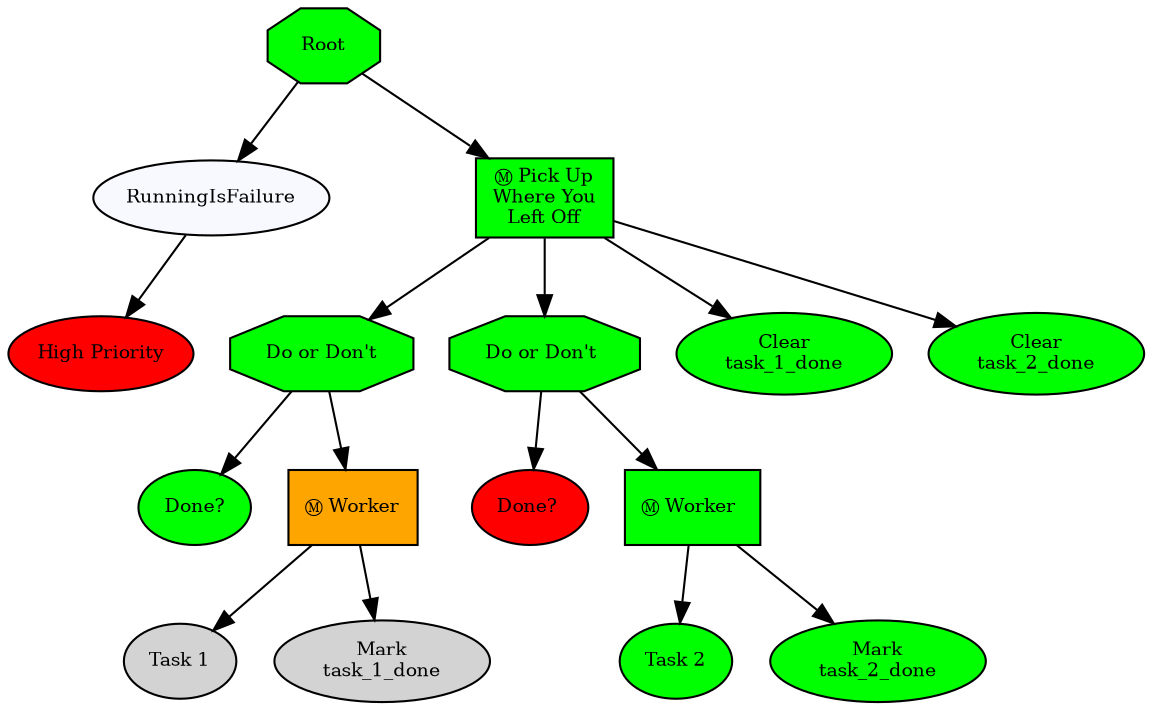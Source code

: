digraph pastafarianism {
ordering=out;
graph [fontname="times-roman"];
node [fontname="times-roman"];
edge [fontname="times-roman"];
Root [fillcolor=green, fontcolor=black, fontsize=9, label=Root, shape=octagon, style=filled];
RunningIsFailure [fillcolor=ghostwhite, fontcolor=black, fontsize=9, label=RunningIsFailure, shape=ellipse, style=filled];
Root -> RunningIsFailure;
"High Priority" [fillcolor=red, fontcolor=black, fontsize=9, label="High Priority", shape=ellipse, style=filled];
RunningIsFailure -> "High Priority";
"Pick Up\nWhere You\nLeft Off" [fillcolor=green, fontcolor=black, fontsize=9, label="Ⓜ Pick Up\nWhere You\nLeft Off", shape=box, style=filled];
Root -> "Pick Up\nWhere You\nLeft Off";
"Do or Don't" [fillcolor=green, fontcolor=black, fontsize=9, label="Do or Don't", shape=octagon, style=filled];
"Pick Up\nWhere You\nLeft Off" -> "Do or Don't";
"Done?" [fillcolor=green, fontcolor=black, fontsize=9, label="Done?", shape=ellipse, style=filled];
"Do or Don't" -> "Done?";
Worker [fillcolor=orange, fontcolor=black, fontsize=9, label="Ⓜ Worker", shape=box, style=filled];
"Do or Don't" -> Worker;
"Task 1" [fillcolor=lightgray, fontcolor=black, fontsize=9, label="Task 1", shape=ellipse, style=filled];
Worker -> "Task 1";
"Mark\ntask_1_done" [fillcolor=lightgray, fontcolor=black, fontsize=9, label="Mark\ntask_1_done", shape=ellipse, style=filled];
Worker -> "Mark\ntask_1_done";
"Do or Don't " [fillcolor=green, fontcolor=black, fontsize=9, label="Do or Don't ", shape=octagon, style=filled];
"Pick Up\nWhere You\nLeft Off" -> "Do or Don't ";
"Done? " [fillcolor=red, fontcolor=black, fontsize=9, label="Done? ", shape=ellipse, style=filled];
"Do or Don't " -> "Done? ";
"Worker " [fillcolor=green, fontcolor=black, fontsize=9, label="Ⓜ Worker ", shape=box, style=filled];
"Do or Don't " -> "Worker ";
"Task 2" [fillcolor=green, fontcolor=black, fontsize=9, label="Task 2", shape=ellipse, style=filled];
"Worker " -> "Task 2";
"Mark\ntask_2_done" [fillcolor=green, fontcolor=black, fontsize=9, label="Mark\ntask_2_done", shape=ellipse, style=filled];
"Worker " -> "Mark\ntask_2_done";
"Clear\ntask_1_done" [fillcolor=green, fontcolor=black, fontsize=9, label="Clear\ntask_1_done", shape=ellipse, style=filled];
"Pick Up\nWhere You\nLeft Off" -> "Clear\ntask_1_done";
"Clear\ntask_2_done" [fillcolor=green, fontcolor=black, fontsize=9, label="Clear\ntask_2_done", shape=ellipse, style=filled];
"Pick Up\nWhere You\nLeft Off" -> "Clear\ntask_2_done";
}
